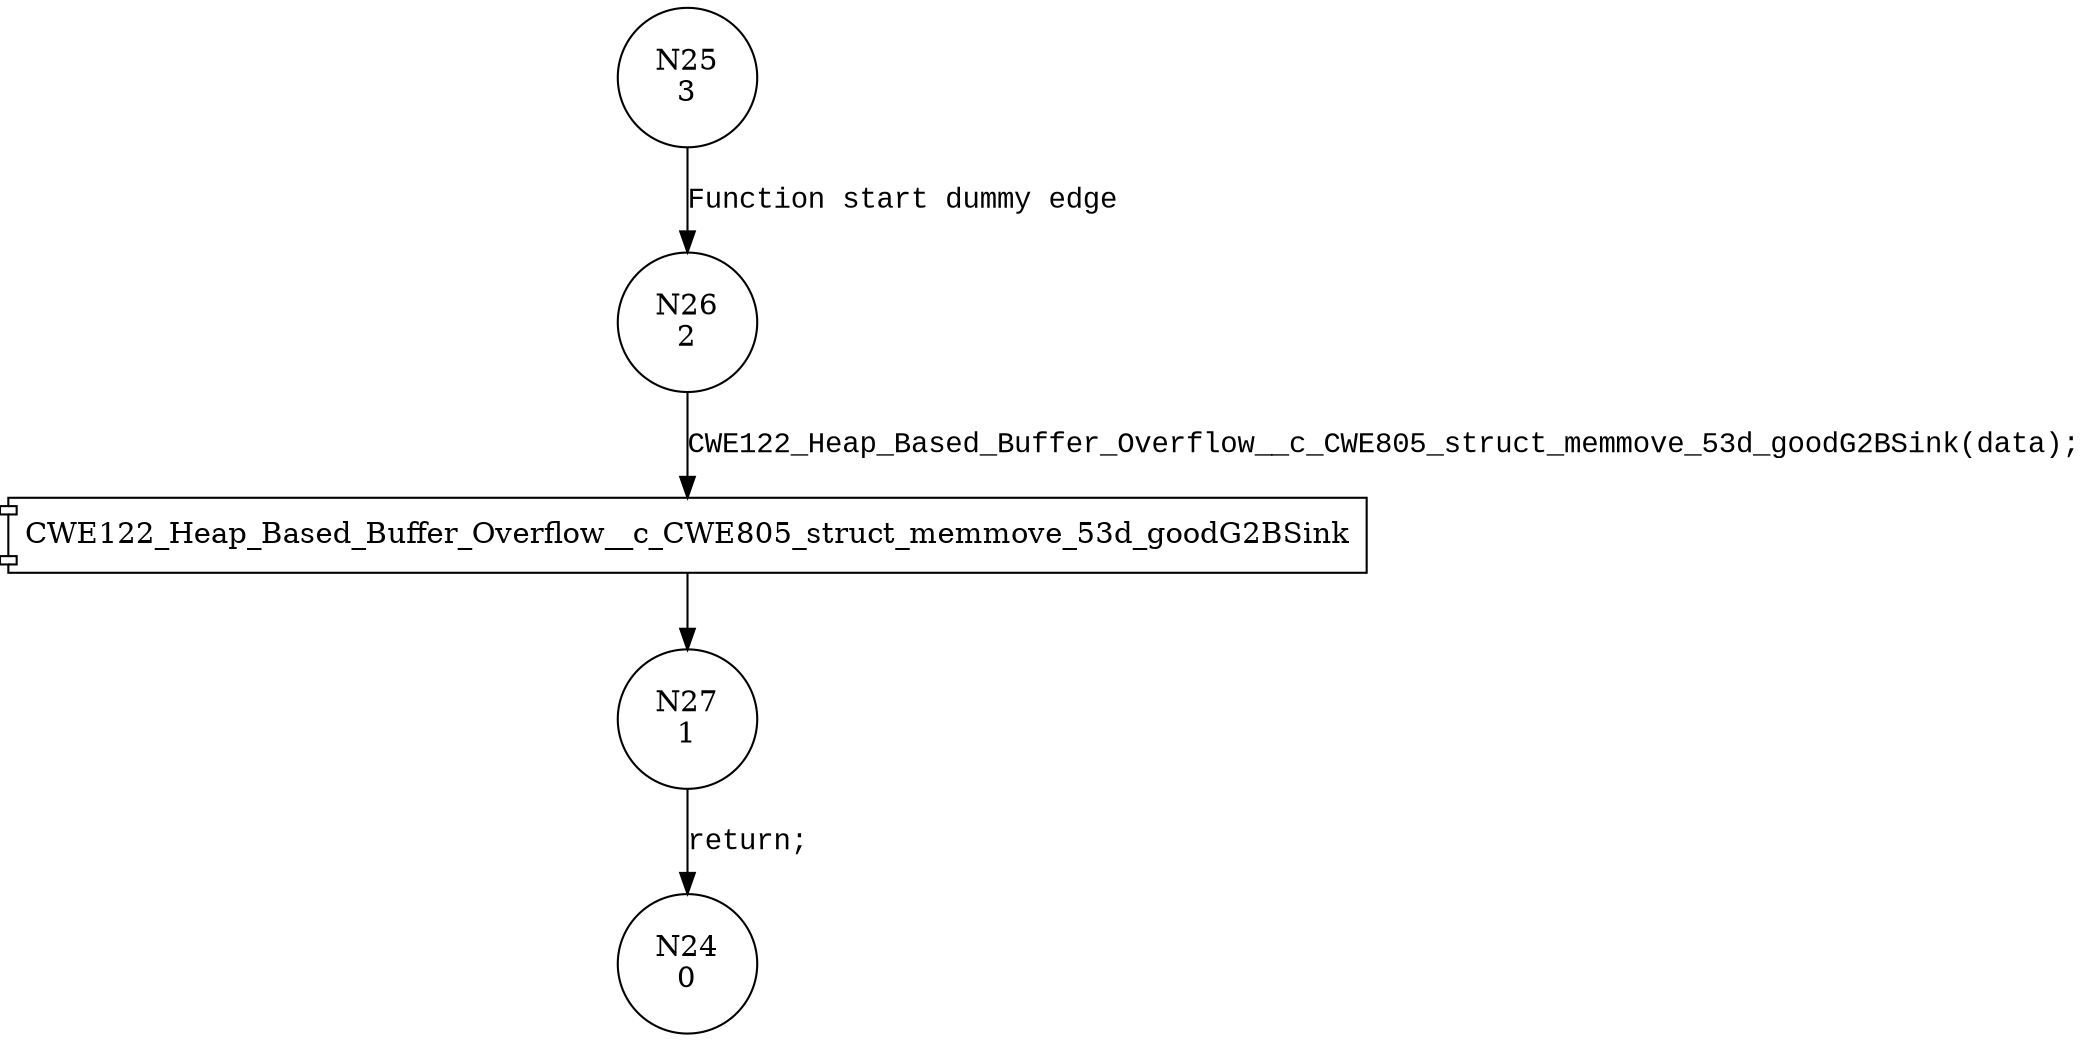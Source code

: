 digraph CWE122_Heap_Based_Buffer_Overflow__c_CWE805_struct_memmove_53c_goodG2BSink {
25 [shape="circle" label="N25\n3"]
26 [shape="circle" label="N26\n2"]
27 [shape="circle" label="N27\n1"]
24 [shape="circle" label="N24\n0"]
25 -> 26 [label="Function start dummy edge" fontname="Courier New"]
100016 [shape="component" label="CWE122_Heap_Based_Buffer_Overflow__c_CWE805_struct_memmove_53d_goodG2BSink"]
26 -> 100016 [label="CWE122_Heap_Based_Buffer_Overflow__c_CWE805_struct_memmove_53d_goodG2BSink(data);" fontname="Courier New"]
100016 -> 27 [label="" fontname="Courier New"]
27 -> 24 [label="return;" fontname="Courier New"]
}